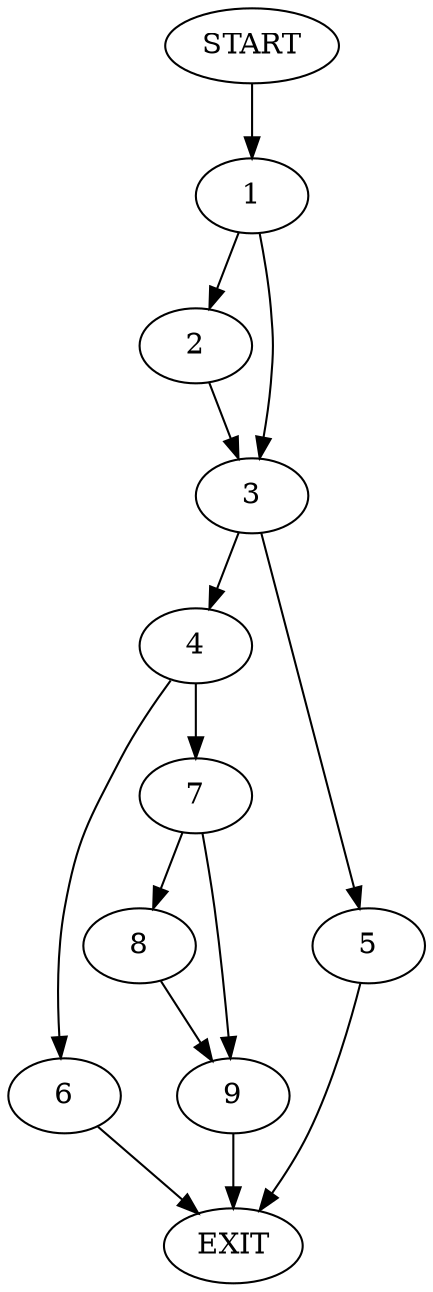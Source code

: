 digraph {
0 [label="START"]
10 [label="EXIT"]
0 -> 1
1 -> 2
1 -> 3
2 -> 3
3 -> 4
3 -> 5
5 -> 10
4 -> 6
4 -> 7
7 -> 8
7 -> 9
6 -> 10
8 -> 9
9 -> 10
}
